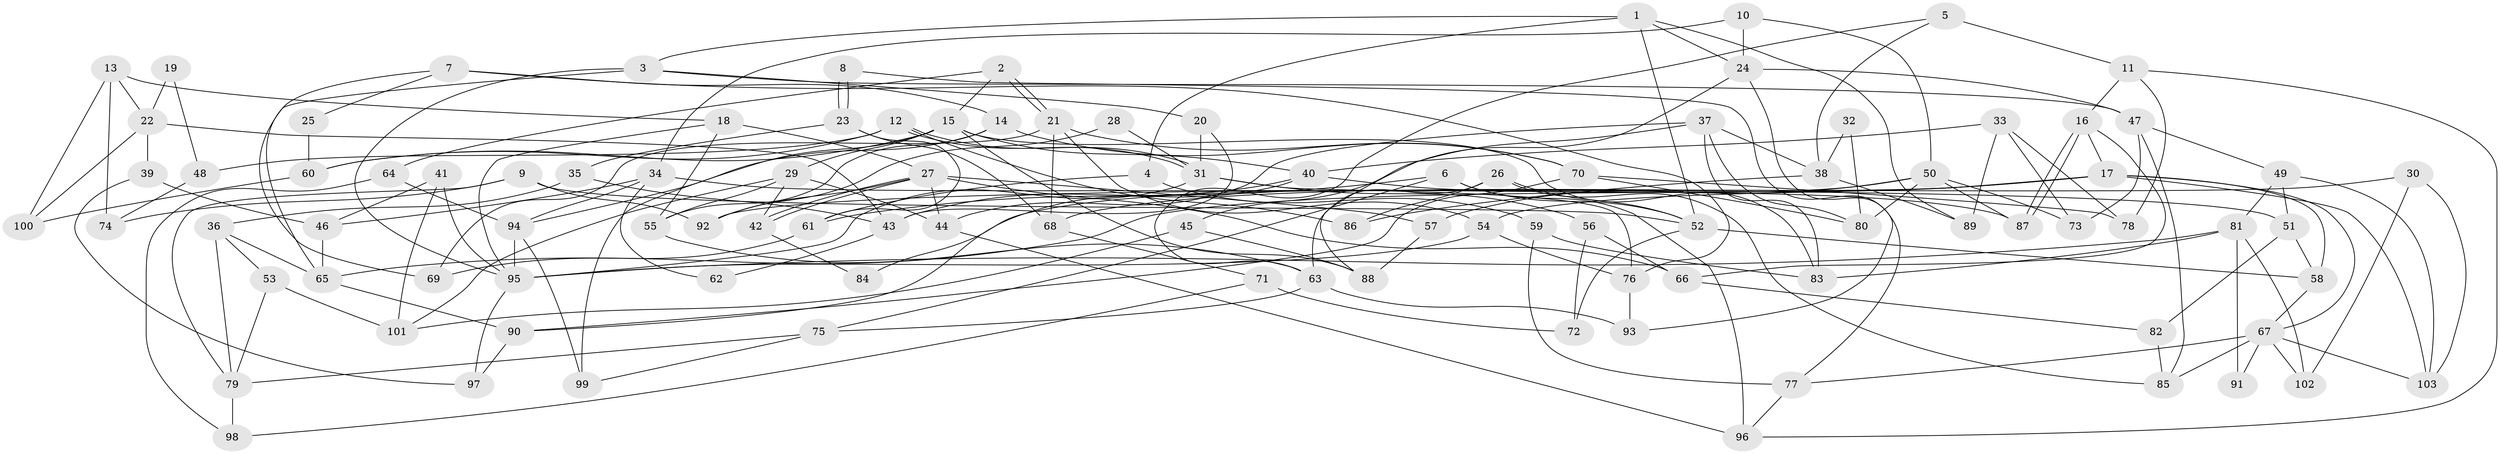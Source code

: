 // coarse degree distribution, {5: 0.12195121951219512, 3: 0.1951219512195122, 4: 0.24390243902439024, 2: 0.07317073170731707, 6: 0.07317073170731707, 8: 0.04878048780487805, 7: 0.17073170731707318, 10: 0.04878048780487805, 14: 0.024390243902439025}
// Generated by graph-tools (version 1.1) at 2025/53/03/04/25 21:53:21]
// undirected, 103 vertices, 206 edges
graph export_dot {
graph [start="1"]
  node [color=gray90,style=filled];
  1;
  2;
  3;
  4;
  5;
  6;
  7;
  8;
  9;
  10;
  11;
  12;
  13;
  14;
  15;
  16;
  17;
  18;
  19;
  20;
  21;
  22;
  23;
  24;
  25;
  26;
  27;
  28;
  29;
  30;
  31;
  32;
  33;
  34;
  35;
  36;
  37;
  38;
  39;
  40;
  41;
  42;
  43;
  44;
  45;
  46;
  47;
  48;
  49;
  50;
  51;
  52;
  53;
  54;
  55;
  56;
  57;
  58;
  59;
  60;
  61;
  62;
  63;
  64;
  65;
  66;
  67;
  68;
  69;
  70;
  71;
  72;
  73;
  74;
  75;
  76;
  77;
  78;
  79;
  80;
  81;
  82;
  83;
  84;
  85;
  86;
  87;
  88;
  89;
  90;
  91;
  92;
  93;
  94;
  95;
  96;
  97;
  98;
  99;
  100;
  101;
  102;
  103;
  1 -- 3;
  1 -- 24;
  1 -- 4;
  1 -- 52;
  1 -- 89;
  2 -- 15;
  2 -- 21;
  2 -- 21;
  2 -- 64;
  3 -- 65;
  3 -- 95;
  3 -- 20;
  3 -- 47;
  4 -- 59;
  4 -- 61;
  5 -- 38;
  5 -- 11;
  5 -- 63;
  6 -- 75;
  6 -- 52;
  6 -- 61;
  6 -- 96;
  7 -- 76;
  7 -- 69;
  7 -- 14;
  7 -- 25;
  8 -- 77;
  8 -- 23;
  8 -- 23;
  9 -- 52;
  9 -- 79;
  9 -- 74;
  9 -- 92;
  10 -- 50;
  10 -- 34;
  10 -- 24;
  11 -- 96;
  11 -- 16;
  11 -- 78;
  12 -- 31;
  12 -- 31;
  12 -- 60;
  12 -- 48;
  12 -- 86;
  13 -- 18;
  13 -- 22;
  13 -- 74;
  13 -- 100;
  14 -- 55;
  14 -- 70;
  14 -- 94;
  15 -- 29;
  15 -- 40;
  15 -- 60;
  15 -- 83;
  15 -- 88;
  15 -- 99;
  16 -- 17;
  16 -- 87;
  16 -- 87;
  16 -- 66;
  17 -- 58;
  17 -- 54;
  17 -- 65;
  17 -- 67;
  17 -- 68;
  17 -- 103;
  18 -- 95;
  18 -- 27;
  18 -- 55;
  19 -- 22;
  19 -- 48;
  20 -- 31;
  20 -- 43;
  21 -- 68;
  21 -- 54;
  21 -- 69;
  21 -- 70;
  22 -- 39;
  22 -- 43;
  22 -- 100;
  23 -- 61;
  23 -- 35;
  23 -- 68;
  24 -- 88;
  24 -- 47;
  24 -- 93;
  25 -- 60;
  26 -- 85;
  26 -- 63;
  26 -- 52;
  26 -- 86;
  27 -- 42;
  27 -- 42;
  27 -- 66;
  27 -- 44;
  27 -- 57;
  27 -- 92;
  28 -- 31;
  28 -- 92;
  29 -- 44;
  29 -- 55;
  29 -- 42;
  29 -- 101;
  30 -- 102;
  30 -- 92;
  30 -- 103;
  31 -- 56;
  31 -- 76;
  31 -- 95;
  32 -- 80;
  32 -- 38;
  33 -- 78;
  33 -- 40;
  33 -- 73;
  33 -- 89;
  34 -- 94;
  34 -- 51;
  34 -- 46;
  34 -- 62;
  35 -- 43;
  35 -- 36;
  36 -- 65;
  36 -- 53;
  36 -- 79;
  37 -- 38;
  37 -- 45;
  37 -- 44;
  37 -- 80;
  37 -- 83;
  38 -- 89;
  38 -- 86;
  39 -- 97;
  39 -- 46;
  40 -- 90;
  40 -- 87;
  40 -- 43;
  41 -- 95;
  41 -- 101;
  41 -- 46;
  42 -- 84;
  43 -- 62;
  44 -- 96;
  45 -- 88;
  45 -- 101;
  46 -- 65;
  47 -- 49;
  47 -- 73;
  47 -- 85;
  48 -- 74;
  49 -- 103;
  49 -- 51;
  49 -- 81;
  50 -- 73;
  50 -- 80;
  50 -- 57;
  50 -- 84;
  50 -- 87;
  51 -- 58;
  51 -- 82;
  52 -- 58;
  52 -- 72;
  53 -- 79;
  53 -- 101;
  54 -- 95;
  54 -- 76;
  55 -- 63;
  56 -- 72;
  56 -- 66;
  57 -- 88;
  58 -- 67;
  59 -- 83;
  59 -- 77;
  60 -- 100;
  61 -- 69;
  63 -- 93;
  63 -- 75;
  64 -- 94;
  64 -- 98;
  65 -- 90;
  66 -- 82;
  67 -- 103;
  67 -- 77;
  67 -- 85;
  67 -- 91;
  67 -- 102;
  68 -- 71;
  70 -- 78;
  70 -- 80;
  70 -- 90;
  71 -- 98;
  71 -- 72;
  75 -- 99;
  75 -- 79;
  76 -- 93;
  77 -- 96;
  79 -- 98;
  81 -- 83;
  81 -- 91;
  81 -- 95;
  81 -- 102;
  82 -- 85;
  90 -- 97;
  94 -- 95;
  94 -- 99;
  95 -- 97;
}

